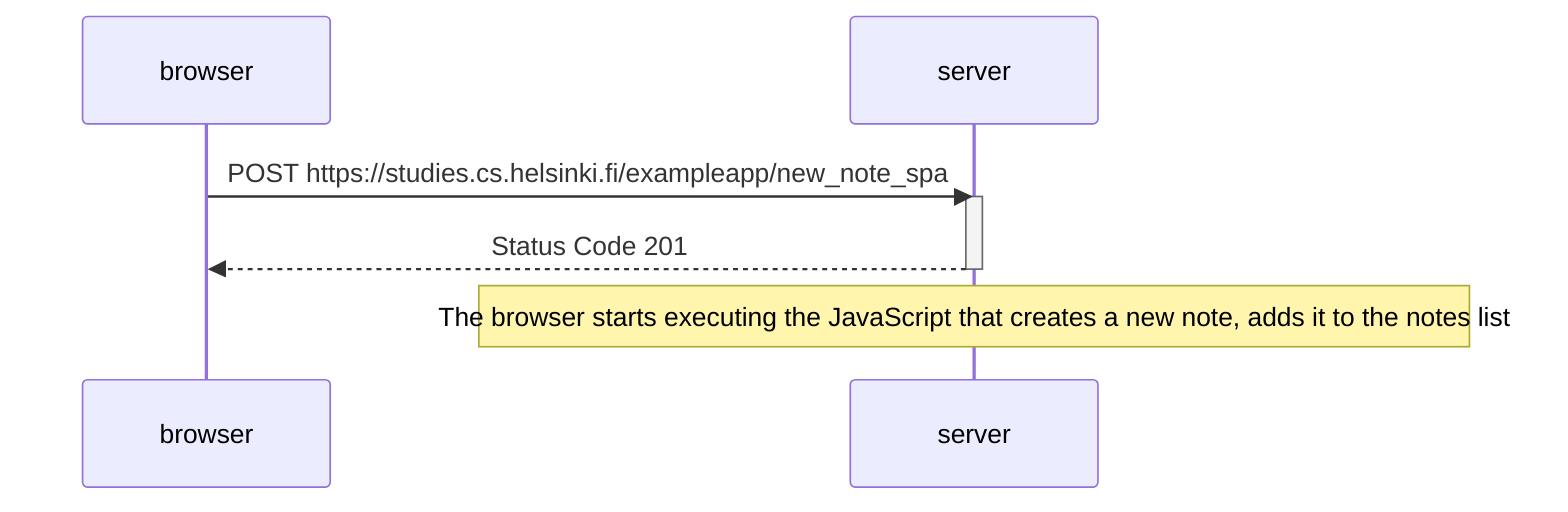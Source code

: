 sequenceDiagram
    participant browser
    participant server

    browser->>server: POST https://studies.cs.helsinki.fi/exampleapp/new_note_spa
    activate server
    server-->>browser: Status Code 201
    deactivate server

    Note over server: The browser starts executing the JavaScript that creates a new note, adds it to the notes list